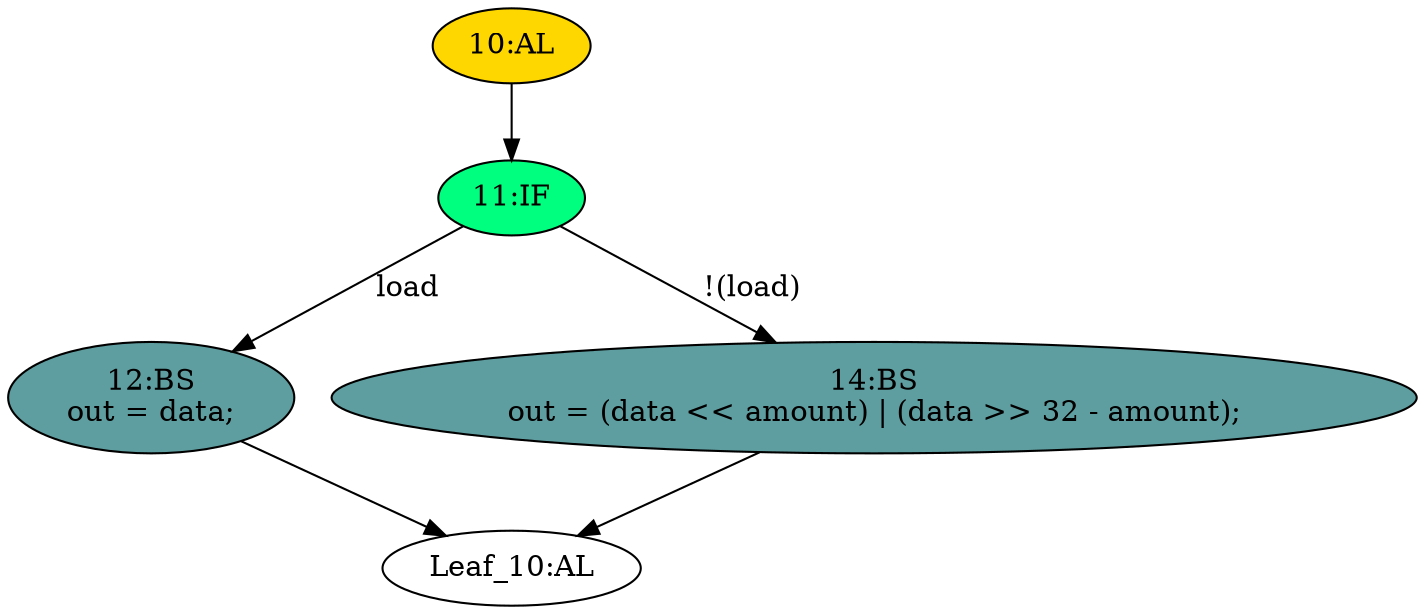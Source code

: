strict digraph "compose( ,  )" {
	node [label="\N"];
	"10:AL"	[ast="<pyverilog.vparser.ast.Always object at 0x7fe2d3de44d0>",
		clk_sens=True,
		fillcolor=gold,
		label="10:AL",
		sens="['clk']",
		statements="[]",
		style=filled,
		typ=Always,
		use_var="['load', 'amount', 'data']"];
	"11:IF"	[ast="<pyverilog.vparser.ast.IfStatement object at 0x7fe2d3de4ed0>",
		fillcolor=springgreen,
		label="11:IF",
		statements="[]",
		style=filled,
		typ=IfStatement];
	"10:AL" -> "11:IF"	[cond="[]",
		lineno=None];
	"12:BS"	[ast="<pyverilog.vparser.ast.BlockingSubstitution object at 0x7fe2d3d8ee90>",
		fillcolor=cadetblue,
		label="12:BS
out = data;",
		statements="[<pyverilog.vparser.ast.BlockingSubstitution object at 0x7fe2d3d8ee90>]",
		style=filled,
		typ=BlockingSubstitution];
	"Leaf_10:AL"	[def_var="['out']",
		label="Leaf_10:AL"];
	"12:BS" -> "Leaf_10:AL"	[cond="[]",
		lineno=None];
	"11:IF" -> "12:BS"	[cond="['load']",
		label=load,
		lineno=11];
	"14:BS"	[ast="<pyverilog.vparser.ast.BlockingSubstitution object at 0x7fe2d3df2050>",
		fillcolor=cadetblue,
		label="14:BS
out = (data << amount) | (data >> 32 - amount);",
		statements="[<pyverilog.vparser.ast.BlockingSubstitution object at 0x7fe2d3df2050>]",
		style=filled,
		typ=BlockingSubstitution];
	"11:IF" -> "14:BS"	[cond="['load']",
		label="!(load)",
		lineno=11];
	"14:BS" -> "Leaf_10:AL"	[cond="[]",
		lineno=None];
}
